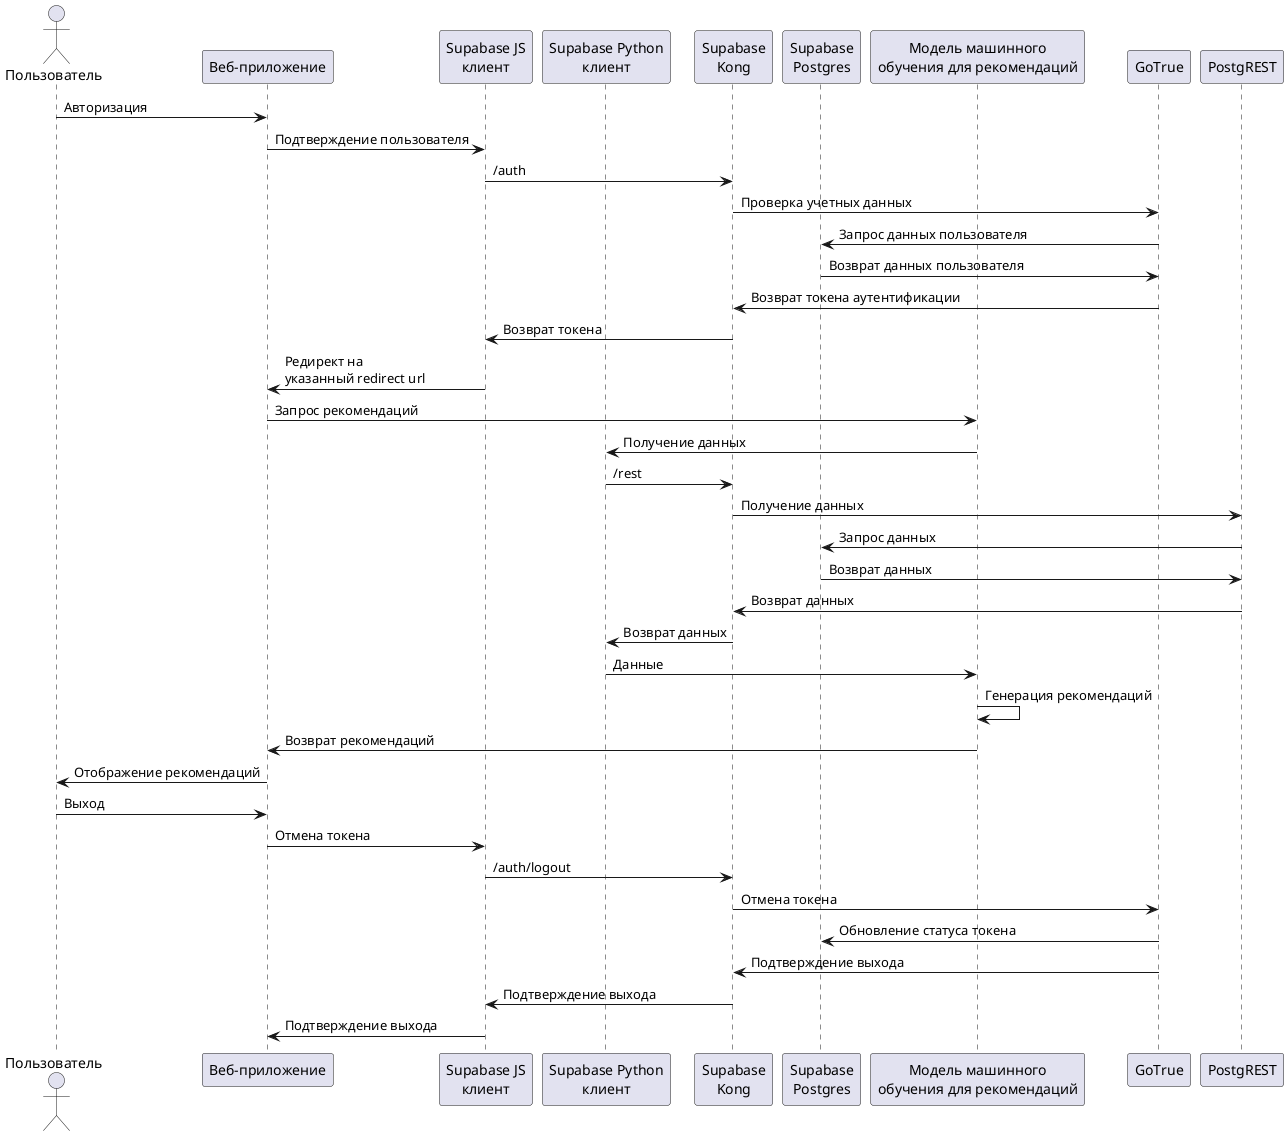 @startuml sequence_diagram

actor Пользователь as User

participant "Веб-приложение" as WebApp
participant "Supabase JS\nклиент" as SupabaseJSClient
participant "Supabase Python\nклиент" as SupabasePythonClient
participant "Supabase\nKong" as Kong
participant "Supabase\nPostgres" as Postgres
participant "Модель машинного\nобучения для рекомендаций" as RecommendaionMLModel

User -> WebApp: Авторизация
WebApp -> SupabaseJSClient: Подтверждение пользователя
SupabaseJSClient -> Kong: /auth
Kong -> GoTrue: Проверка учетных данных
GoTrue -> Postgres: Запрос данных пользователя
Postgres -> GoTrue: Возврат данных пользователя
GoTrue -> Kong: Возврат токена аутентификации
Kong -> SupabaseJSClient: Возврат токена
SupabaseJSClient -> WebApp: Редирект на \nуказанный redirect url

WebApp -> RecommendaionMLModel: Запрос рекомендаций
RecommendaionMLModel -> SupabasePythonClient: Получение данных
SupabasePythonClient -> Kong: /rest
Kong -> PostgREST: Получение данных
PostgREST -> Postgres: Запрос данных
Postgres -> PostgREST: Возврат данных
PostgREST -> Kong: Возврат данных
Kong -> SupabasePythonClient: Возврат данных
SupabasePythonClient -> RecommendaionMLModel: Данные
RecommendaionMLModel -> RecommendaionMLModel: Генерация рекомендаций
RecommendaionMLModel -> WebApp: Возврат рекомендаций
WebApp -> User: Отображение рекомендаций

User -> WebApp: Выход
WebApp -> SupabaseJSClient: Отмена токена
SupabaseJSClient -> Kong: /auth/logout
Kong -> GoTrue: Отмена токена
GoTrue -> Postgres: Обновление статуса токена
GoTrue -> Kong: Подтверждение выхода
Kong -> SupabaseJSClient: Подтверждение выхода
SupabaseJSClient -> WebApp: Подтверждение выхода

@enduml

